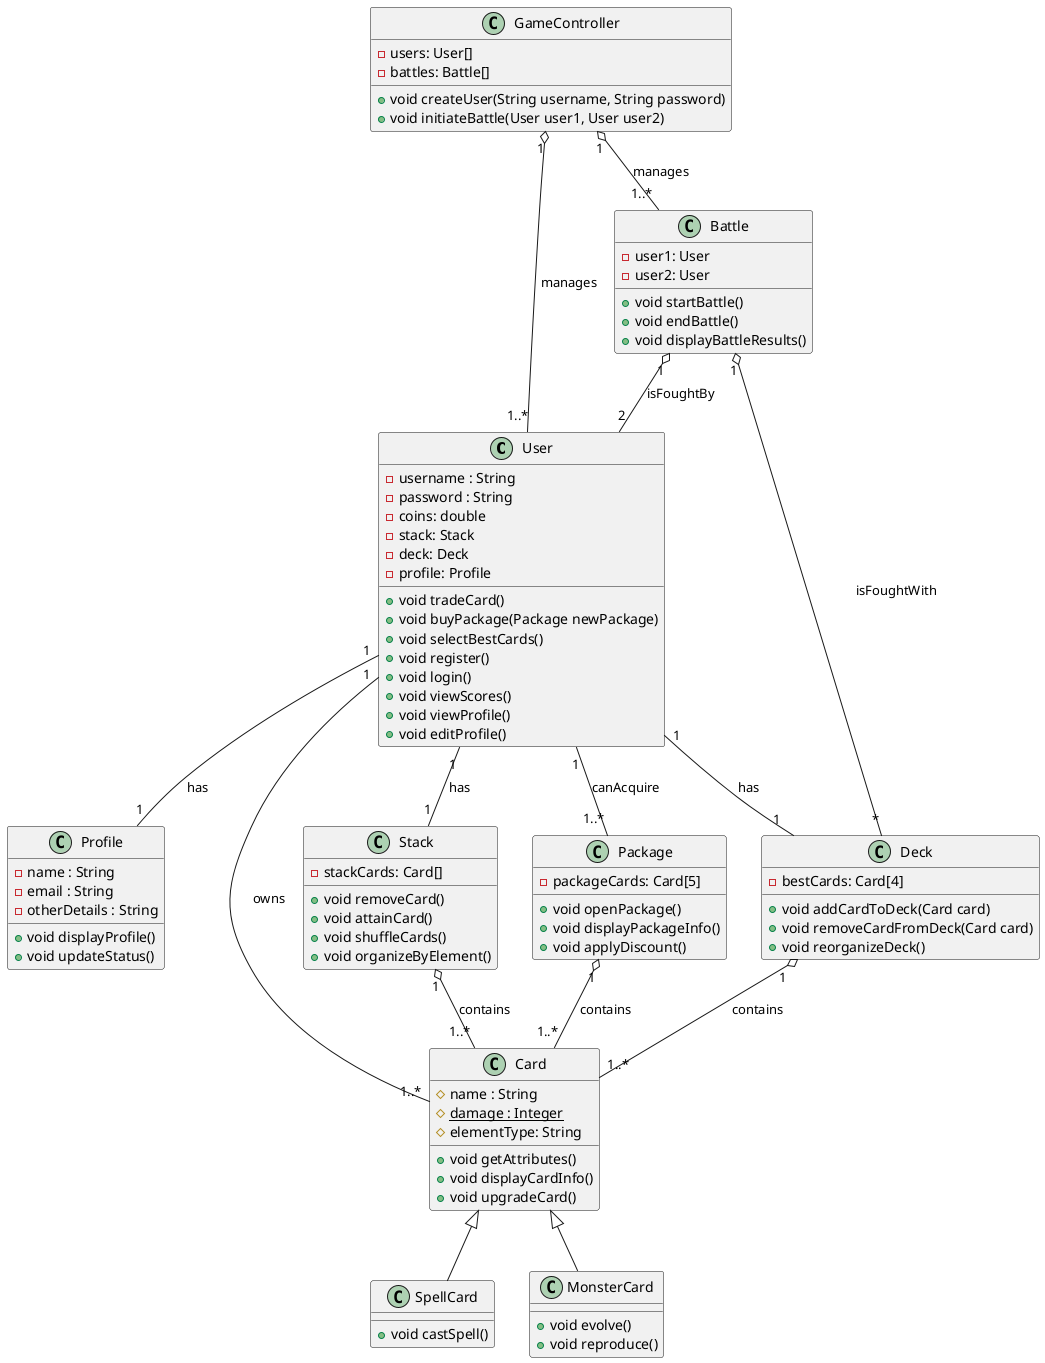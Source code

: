 @startuml
'https://plantuml.com/sequence-diagram

class User {
    - username : String
    - password : String
    - coins: double
    - stack: Stack
    - deck: Deck
    - profile: Profile
    + void tradeCard()
    + void buyPackage(Package newPackage)
    + void selectBestCards()
    + void register()
    + void login()
    + void viewScores()
    + void viewProfile()
    + void editProfile()
}

class Profile {
    - name : String
    - email : String
    - otherDetails : String
    + void displayProfile()
    + void updateStatus()
}

class Card {
    # name : String
    # damage : Integer {static}
    # elementType: String
    + void getAttributes()
    + void displayCardInfo()
    + void upgradeCard()
}

class SpellCard {
    + void castSpell()
}

class MonsterCard {
    + void evolve()
    + void reproduce()
}

class Stack{
    - stackCards: Card[]
    + void removeCard()
    + void attainCard()
    + void shuffleCards()
    + void organizeByElement()
}

class Package {
    - packageCards: Card[5]
    + void openPackage()
    + void displayPackageInfo()
    + void applyDiscount()
}

class Deck {
    - bestCards: Card[4]
    + void addCardToDeck(Card card)
    + void removeCardFromDeck(Card card)
    + void reorganizeDeck()
}

class Battle {
    - user1: User
    - user2: User
    + void startBattle()
    + void endBattle()
    + void displayBattleResults()
}

class GameController {
    - users: User[]
    - battles: Battle[]
    + void createUser(String username, String password)
    + void initiateBattle(User user1, User user2)
}

Card <|-- MonsterCard
Card <|-- SpellCard

User "1" -- "1..*" Card : owns
User "1" -- "1" Deck : has
User "1" -- "1..*" Package : canAcquire
User "1" -- "1" Stack : has
User "1" -- "1" Profile : has

Stack "1" o-- "1..*" Card : contains
Package "1" o-- "1..*" Card : contains
Deck "1" o-- "1..*" Card : contains

Battle "1" o-- "*" Deck : isFoughtWith
Battle "1" o-- "2" User : isFoughtBy

GameController "1" o-- "1..*" User : manages
GameController "1" o-- "1..*" Battle : manages

@enduml
